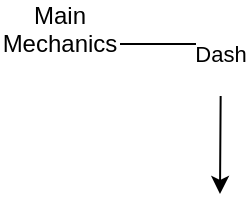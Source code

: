<mxfile version="24.2.2" type="github">
  <diagram name="Strona-1" id="uI2bXab8AUj78JsQwhyn">
    <mxGraphModel dx="719" dy="369" grid="1" gridSize="10" guides="1" tooltips="1" connect="1" arrows="1" fold="1" page="1" pageScale="1" pageWidth="827" pageHeight="1169" math="0" shadow="0">
      <root>
        <mxCell id="0" />
        <mxCell id="1" parent="0" />
        <mxCell id="OVItRbxoTBf1ethGUC-Q-2" value="Dash&lt;div&gt;&lt;br&gt;&lt;/div&gt;" style="edgeStyle=orthogonalEdgeStyle;rounded=0;orthogonalLoop=1;jettySize=auto;html=1;" edge="1" parent="1" source="OVItRbxoTBf1ethGUC-Q-1">
          <mxGeometry relative="1" as="geometry">
            <mxPoint x="450" y="230" as="targetPoint" />
          </mxGeometry>
        </mxCell>
        <mxCell id="OVItRbxoTBf1ethGUC-Q-1" value="Main Mechanics&lt;div&gt;&lt;br&gt;&lt;/div&gt;" style="text;html=1;align=center;verticalAlign=middle;whiteSpace=wrap;rounded=0;" vertex="1" parent="1">
          <mxGeometry x="340" y="140" width="60" height="30" as="geometry" />
        </mxCell>
      </root>
    </mxGraphModel>
  </diagram>
</mxfile>

